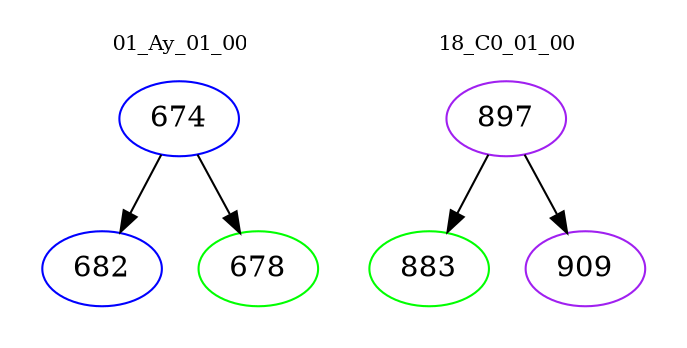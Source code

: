 digraph{
subgraph cluster_0 {
color = white
label = "01_Ay_01_00";
fontsize=10;
T0_674 [label="674", color="blue"]
T0_674 -> T0_682 [color="black"]
T0_682 [label="682", color="blue"]
T0_674 -> T0_678 [color="black"]
T0_678 [label="678", color="green"]
}
subgraph cluster_1 {
color = white
label = "18_C0_01_00";
fontsize=10;
T1_897 [label="897", color="purple"]
T1_897 -> T1_883 [color="black"]
T1_883 [label="883", color="green"]
T1_897 -> T1_909 [color="black"]
T1_909 [label="909", color="purple"]
}
}
